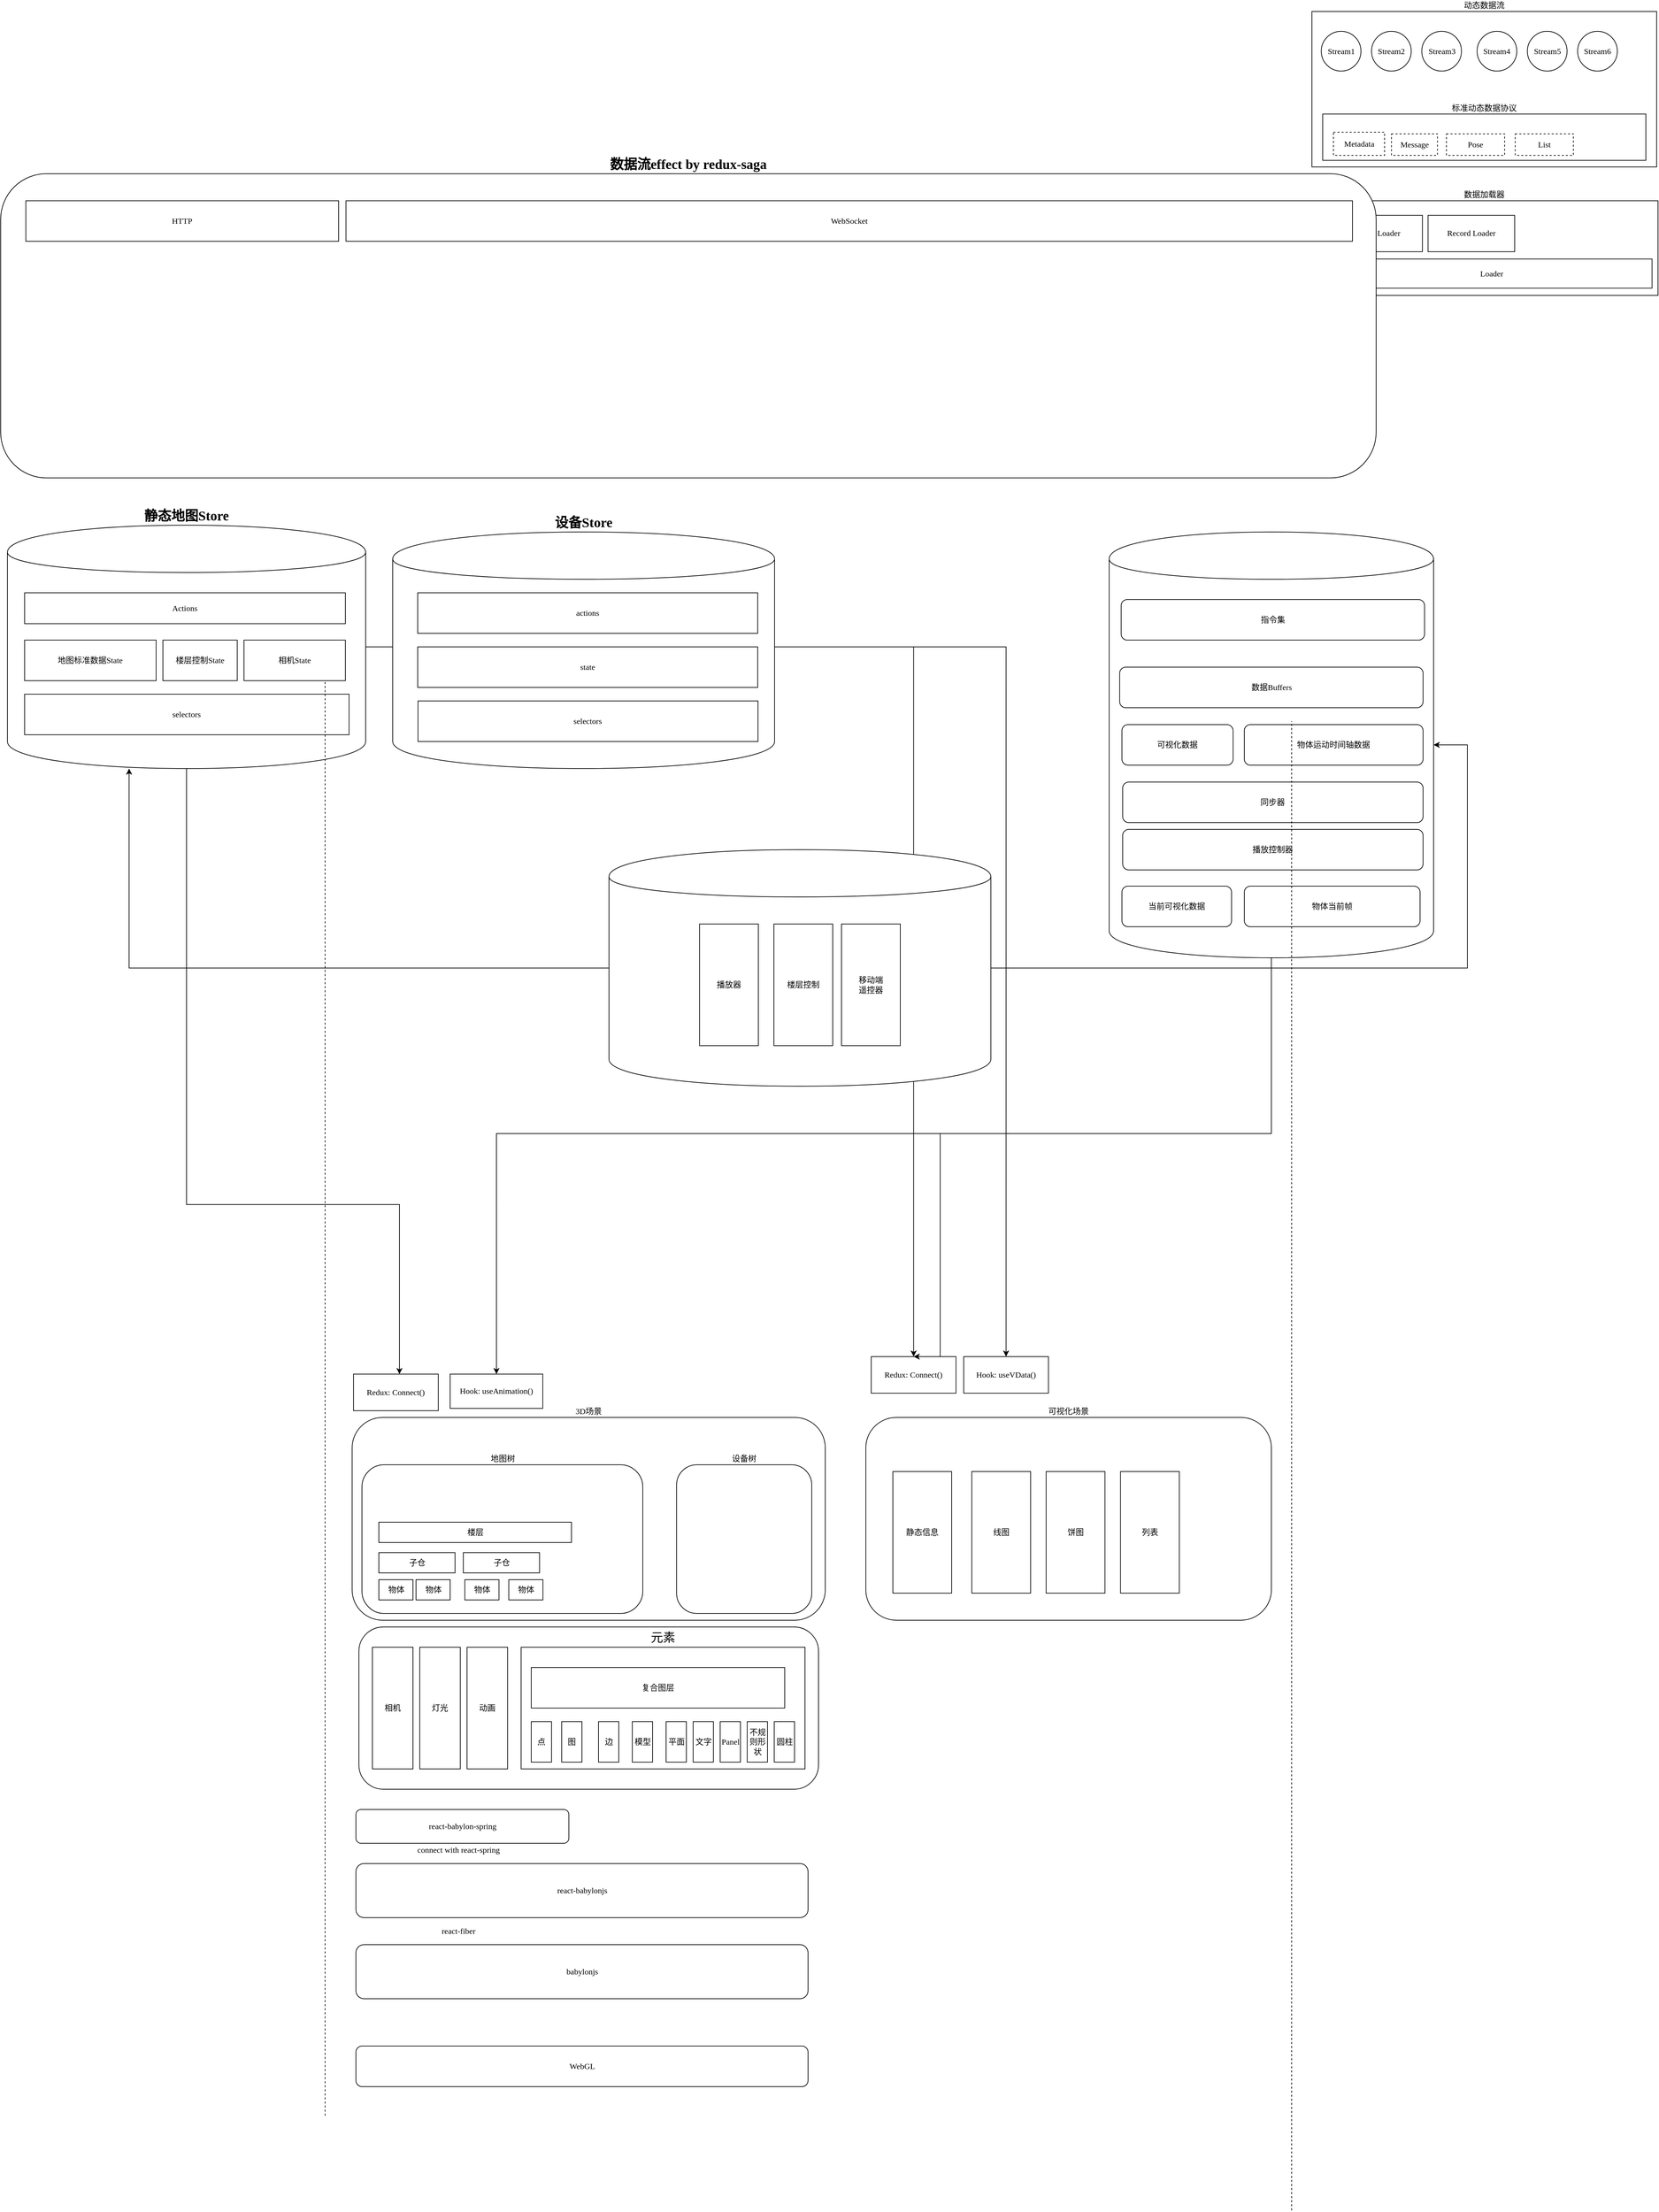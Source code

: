 <mxfile version="12.9.4" type="github">
  <diagram id="kbm905aHLV5Dr9nUJAch" name="Page-1">
    <mxGraphModel dx="4403" dy="3835" grid="1" gridSize="10" guides="1" tooltips="1" connect="1" arrows="1" fold="1" page="1" pageScale="1" pageWidth="827" pageHeight="1169" math="0" shadow="0">
      <root>
        <mxCell id="0" />
        <mxCell id="1" parent="0" />
        <mxCell id="G_mRowMAx6_Zk3fWA19y-172" value="可视化场景" style="rounded=1;whiteSpace=wrap;html=1;labelPosition=center;verticalLabelPosition=top;align=center;verticalAlign=bottom;fontFamily=Verdana;" parent="1" vertex="1">
          <mxGeometry x="340" y="270" width="600" height="300" as="geometry" />
        </mxCell>
        <mxCell id="G_mRowMAx6_Zk3fWA19y-164" value="3D场景" style="rounded=1;whiteSpace=wrap;html=1;labelPosition=center;verticalLabelPosition=top;align=center;verticalAlign=bottom;fontFamily=Verdana;" parent="1" vertex="1">
          <mxGeometry x="-420" y="270" width="700" height="300" as="geometry" />
        </mxCell>
        <mxCell id="G_mRowMAx6_Zk3fWA19y-107" value="地图树" style="rounded=1;whiteSpace=wrap;html=1;labelPosition=center;verticalLabelPosition=top;align=center;verticalAlign=bottom;fontFamily=Verdana;" parent="1" vertex="1">
          <mxGeometry x="-405.5" y="340" width="415.5" height="220" as="geometry" />
        </mxCell>
        <mxCell id="UeCTLoyQdsgvgEPBuvyG-19" value="" style="group;fontFamily=Verdana;" parent="1" vertex="1" connectable="0">
          <mxGeometry x="-490" y="510" width="760" height="310" as="geometry" />
        </mxCell>
        <mxCell id="Kp7RcIrqSu2gTxTqtwUE-7" value="" style="rounded=1;whiteSpace=wrap;html=1;fontFamily=Verdana;" parent="UeCTLoyQdsgvgEPBuvyG-19" vertex="1">
          <mxGeometry x="80" y="70" width="680" height="240" as="geometry" />
        </mxCell>
        <mxCell id="Kp7RcIrqSu2gTxTqtwUE-17" value="相机" style="rounded=0;whiteSpace=wrap;html=1;fontSize=12;fontFamily=Verdana;" parent="UeCTLoyQdsgvgEPBuvyG-19" vertex="1">
          <mxGeometry x="100" y="100" width="60" height="180" as="geometry" />
        </mxCell>
        <mxCell id="Kp7RcIrqSu2gTxTqtwUE-18" value="灯光" style="rounded=0;whiteSpace=wrap;html=1;fontSize=12;fontFamily=Verdana;" parent="UeCTLoyQdsgvgEPBuvyG-19" vertex="1">
          <mxGeometry x="170" y="100" width="60" height="180" as="geometry" />
        </mxCell>
        <mxCell id="Kp7RcIrqSu2gTxTqtwUE-21" value="元素" style="rounded=0;whiteSpace=wrap;html=1;fontSize=18;labelPosition=center;verticalLabelPosition=top;align=center;verticalAlign=bottom;fontFamily=Verdana;" parent="UeCTLoyQdsgvgEPBuvyG-19" vertex="1">
          <mxGeometry x="320" y="100" width="420" height="180" as="geometry" />
        </mxCell>
        <mxCell id="Kp7RcIrqSu2gTxTqtwUE-28" value="图" style="rounded=0;whiteSpace=wrap;html=1;fontSize=12;fontFamily=Verdana;" parent="UeCTLoyQdsgvgEPBuvyG-19" vertex="1">
          <mxGeometry x="380" y="210" width="30" height="60" as="geometry" />
        </mxCell>
        <mxCell id="Kp7RcIrqSu2gTxTqtwUE-29" value="边" style="rounded=0;whiteSpace=wrap;html=1;fontSize=12;fontFamily=Verdana;" parent="UeCTLoyQdsgvgEPBuvyG-19" vertex="1">
          <mxGeometry x="434.5" y="210" width="30" height="60" as="geometry" />
        </mxCell>
        <mxCell id="Kp7RcIrqSu2gTxTqtwUE-32" value="模型" style="rounded=0;whiteSpace=wrap;html=1;fontSize=12;fontFamily=Verdana;" parent="UeCTLoyQdsgvgEPBuvyG-19" vertex="1">
          <mxGeometry x="484.5" y="210" width="30" height="60" as="geometry" />
        </mxCell>
        <mxCell id="Kp7RcIrqSu2gTxTqtwUE-37" value="点" style="rounded=0;whiteSpace=wrap;html=1;fontSize=12;fontFamily=Verdana;" parent="UeCTLoyQdsgvgEPBuvyG-19" vertex="1">
          <mxGeometry x="335" y="210" width="30" height="60" as="geometry" />
        </mxCell>
        <mxCell id="Kp7RcIrqSu2gTxTqtwUE-111" value="动画" style="rounded=0;whiteSpace=wrap;html=1;fontSize=12;fontFamily=Verdana;" parent="UeCTLoyQdsgvgEPBuvyG-19" vertex="1">
          <mxGeometry x="240" y="100" width="60" height="180" as="geometry" />
        </mxCell>
        <mxCell id="G_mRowMAx6_Zk3fWA19y-62" value="平面" style="rounded=0;whiteSpace=wrap;html=1;fontSize=12;fontFamily=Verdana;" parent="UeCTLoyQdsgvgEPBuvyG-19" vertex="1">
          <mxGeometry x="534.5" y="210" width="30" height="60" as="geometry" />
        </mxCell>
        <mxCell id="G_mRowMAx6_Zk3fWA19y-63" value="文字" style="rounded=0;whiteSpace=wrap;html=1;fontSize=12;fontFamily=Verdana;" parent="UeCTLoyQdsgvgEPBuvyG-19" vertex="1">
          <mxGeometry x="574.5" y="210" width="30" height="60" as="geometry" />
        </mxCell>
        <mxCell id="G_mRowMAx6_Zk3fWA19y-81" value="Panel" style="rounded=0;whiteSpace=wrap;html=1;fontSize=12;fontFamily=Verdana;" parent="UeCTLoyQdsgvgEPBuvyG-19" vertex="1">
          <mxGeometry x="614.5" y="210" width="30" height="60" as="geometry" />
        </mxCell>
        <mxCell id="G_mRowMAx6_Zk3fWA19y-82" value="不规则形状" style="rounded=0;whiteSpace=wrap;html=1;fontSize=12;fontFamily=Verdana;" parent="UeCTLoyQdsgvgEPBuvyG-19" vertex="1">
          <mxGeometry x="654.5" y="210" width="30" height="60" as="geometry" />
        </mxCell>
        <mxCell id="G_mRowMAx6_Zk3fWA19y-86" value="复合图层" style="rounded=0;whiteSpace=wrap;html=1;fontSize=12;fontFamily=Verdana;" parent="UeCTLoyQdsgvgEPBuvyG-19" vertex="1">
          <mxGeometry x="335" y="130" width="375" height="60" as="geometry" />
        </mxCell>
        <mxCell id="G_mRowMAx6_Zk3fWA19y-106" value="圆柱" style="rounded=0;whiteSpace=wrap;html=1;fontSize=12;fontFamily=Verdana;" parent="UeCTLoyQdsgvgEPBuvyG-19" vertex="1">
          <mxGeometry x="694.5" y="210" width="30" height="60" as="geometry" />
        </mxCell>
        <mxCell id="G_mRowMAx6_Zk3fWA19y-39" value="react-babylonjs" style="rounded=1;whiteSpace=wrap;html=1;fontFamily=Verdana;" parent="1" vertex="1">
          <mxGeometry x="-414.37" y="930" width="668.87" height="80" as="geometry" />
        </mxCell>
        <mxCell id="G_mRowMAx6_Zk3fWA19y-40" value="react-babylon-spring" style="rounded=1;whiteSpace=wrap;html=1;fontFamily=Verdana;" parent="1" vertex="1">
          <mxGeometry x="-414.37" y="850" width="315" height="50" as="geometry" />
        </mxCell>
        <mxCell id="G_mRowMAx6_Zk3fWA19y-41" value="babylonjs" style="rounded=1;whiteSpace=wrap;html=1;fontFamily=Verdana;" parent="1" vertex="1">
          <mxGeometry x="-414.37" y="1050" width="668.87" height="80" as="geometry" />
        </mxCell>
        <mxCell id="G_mRowMAx6_Zk3fWA19y-43" value="WebGL" style="rounded=1;whiteSpace=wrap;html=1;fontFamily=Verdana;" parent="1" vertex="1">
          <mxGeometry x="-414.37" y="1200" width="668.87" height="60" as="geometry" />
        </mxCell>
        <mxCell id="G_mRowMAx6_Zk3fWA19y-64" value="react-fiber" style="text;html=1;align=center;verticalAlign=middle;resizable=0;points=[];autosize=1;fontFamily=Verdana;" parent="1" vertex="1">
          <mxGeometry x="-303.25" y="1020" width="80" height="20" as="geometry" />
        </mxCell>
        <mxCell id="G_mRowMAx6_Zk3fWA19y-85" value="connect with react-spring" style="text;html=1;align=center;verticalAlign=middle;resizable=0;points=[];autosize=1;fontFamily=Verdana;" parent="1" vertex="1">
          <mxGeometry x="-348.25" y="900" width="170" height="20" as="geometry" />
        </mxCell>
        <mxCell id="Kp7RcIrqSu2gTxTqtwUE-27" value="楼层" style="rounded=0;whiteSpace=wrap;html=1;fontSize=12;fontFamily=Verdana;" parent="1" vertex="1">
          <mxGeometry x="-380.5" y="425" width="285" height="30" as="geometry" />
        </mxCell>
        <mxCell id="Kp7RcIrqSu2gTxTqtwUE-30" value="子仓" style="rounded=0;whiteSpace=wrap;html=1;fontSize=12;fontFamily=Verdana;" parent="1" vertex="1">
          <mxGeometry x="-380.5" y="470" width="112.75" height="30" as="geometry" />
        </mxCell>
        <mxCell id="G_mRowMAx6_Zk3fWA19y-111" value="设备树" style="rounded=1;whiteSpace=wrap;html=1;labelPosition=center;verticalLabelPosition=top;align=center;verticalAlign=bottom;fontFamily=Verdana;" parent="1" vertex="1">
          <mxGeometry x="60" y="340" width="200" height="220" as="geometry" />
        </mxCell>
        <mxCell id="G_mRowMAx6_Zk3fWA19y-113" value="子仓" style="rounded=0;whiteSpace=wrap;html=1;fontSize=12;fontFamily=Verdana;" parent="1" vertex="1">
          <mxGeometry x="-255.5" y="470" width="112.75" height="30" as="geometry" />
        </mxCell>
        <mxCell id="G_mRowMAx6_Zk3fWA19y-140" value="物体" style="rounded=0;whiteSpace=wrap;html=1;fontSize=12;fontFamily=Verdana;" parent="1" vertex="1">
          <mxGeometry x="-380.5" y="510" width="50.5" height="30" as="geometry" />
        </mxCell>
        <mxCell id="G_mRowMAx6_Zk3fWA19y-141" value="物体" style="rounded=0;whiteSpace=wrap;html=1;fontSize=12;fontFamily=Verdana;" parent="1" vertex="1">
          <mxGeometry x="-325.5" y="510" width="50.5" height="30" as="geometry" />
        </mxCell>
        <mxCell id="G_mRowMAx6_Zk3fWA19y-142" value="物体" style="rounded=0;whiteSpace=wrap;html=1;fontSize=12;fontFamily=Verdana;" parent="1" vertex="1">
          <mxGeometry x="-253.25" y="510" width="50.5" height="30" as="geometry" />
        </mxCell>
        <mxCell id="G_mRowMAx6_Zk3fWA19y-144" value="物体" style="rounded=0;whiteSpace=wrap;html=1;fontSize=12;fontFamily=Verdana;" parent="1" vertex="1">
          <mxGeometry x="-188.25" y="510" width="50.5" height="30" as="geometry" />
        </mxCell>
        <mxCell id="G_mRowMAx6_Zk3fWA19y-153" value="" style="group;fontFamily=Verdana;" parent="1" vertex="1" connectable="0">
          <mxGeometry x="-930" y="-1050" width="610" height="360" as="geometry" />
        </mxCell>
        <mxCell id="G_mRowMAx6_Zk3fWA19y-114" value="&lt;div style=&quot;text-align: center&quot;&gt;&lt;b style=&quot;font-size: 20px&quot;&gt;静态地图Store&lt;/b&gt;&lt;br&gt;&lt;/div&gt;" style="shape=cylinder;whiteSpace=wrap;html=1;boundedLbl=1;backgroundOutline=1;labelPosition=center;verticalLabelPosition=top;align=center;verticalAlign=bottom;fontFamily=Verdana;" parent="G_mRowMAx6_Zk3fWA19y-153" vertex="1">
          <mxGeometry width="530" height="360" as="geometry" />
        </mxCell>
        <mxCell id="G_mRowMAx6_Zk3fWA19y-110" value="楼层控制State" style="rounded=0;whiteSpace=wrap;html=1;fontSize=12;fontFamily=Verdana;" parent="G_mRowMAx6_Zk3fWA19y-153" vertex="1">
          <mxGeometry x="230" y="170" width="110" height="60" as="geometry" />
        </mxCell>
        <mxCell id="G_mRowMAx6_Zk3fWA19y-119" value="Actions" style="rounded=0;whiteSpace=wrap;html=1;fontFamily=Verdana;" parent="G_mRowMAx6_Zk3fWA19y-153" vertex="1">
          <mxGeometry x="25.42" y="100" width="474.58" height="45.71" as="geometry" />
        </mxCell>
        <mxCell id="esOJimNZTuqzEGKTnxW6-20" value="地图标准数据State" style="rounded=0;whiteSpace=wrap;html=1;fontFamily=Verdana;" vertex="1" parent="G_mRowMAx6_Zk3fWA19y-153">
          <mxGeometry x="25.42" y="170" width="194.58" height="60" as="geometry" />
        </mxCell>
        <mxCell id="esOJimNZTuqzEGKTnxW6-21" value="相机State" style="rounded=0;whiteSpace=wrap;html=1;fontSize=12;fontFamily=Verdana;" vertex="1" parent="G_mRowMAx6_Zk3fWA19y-153">
          <mxGeometry x="350" y="170" width="150" height="60" as="geometry" />
        </mxCell>
        <mxCell id="esOJimNZTuqzEGKTnxW6-22" value="selectors" style="rounded=0;whiteSpace=wrap;html=1;fontFamily=Verdana;" vertex="1" parent="G_mRowMAx6_Zk3fWA19y-153">
          <mxGeometry x="25.42" y="250" width="480" height="60" as="geometry" />
        </mxCell>
        <mxCell id="G_mRowMAx6_Zk3fWA19y-154" value="" style="group;labelPosition=center;verticalLabelPosition=top;align=center;verticalAlign=bottom;fontFamily=Verdana;" parent="1" vertex="1" connectable="0">
          <mxGeometry x="700" y="-1040" width="480" height="630" as="geometry" />
        </mxCell>
        <mxCell id="G_mRowMAx6_Zk3fWA19y-127" value="&lt;div style=&quot;text-align: center&quot;&gt;&lt;br&gt;&lt;/div&gt;" style="shape=cylinder;whiteSpace=wrap;html=1;boundedLbl=1;backgroundOutline=1;labelPosition=left;verticalLabelPosition=middle;align=right;verticalAlign=middle;fontFamily=Verdana;" parent="G_mRowMAx6_Zk3fWA19y-154" vertex="1">
          <mxGeometry width="480" height="630" as="geometry" />
        </mxCell>
        <mxCell id="G_mRowMAx6_Zk3fWA19y-129" value="数据Buffers" style="rounded=1;whiteSpace=wrap;html=1;fontFamily=Verdana;" parent="G_mRowMAx6_Zk3fWA19y-154" vertex="1">
          <mxGeometry x="15.57" y="200" width="448.87" height="60" as="geometry" />
        </mxCell>
        <mxCell id="G_mRowMAx6_Zk3fWA19y-131" value="物体运动时间轴数据" style="rounded=1;whiteSpace=wrap;html=1;fontFamily=Verdana;" parent="G_mRowMAx6_Zk3fWA19y-154" vertex="1">
          <mxGeometry x="200" y="285" width="264.44" height="60" as="geometry" />
        </mxCell>
        <mxCell id="G_mRowMAx6_Zk3fWA19y-132" value="可视化数据" style="rounded=1;whiteSpace=wrap;html=1;fontFamily=Verdana;" parent="G_mRowMAx6_Zk3fWA19y-154" vertex="1">
          <mxGeometry x="18.9" y="285" width="164.43" height="60" as="geometry" />
        </mxCell>
        <mxCell id="G_mRowMAx6_Zk3fWA19y-135" value="播放控制器" style="rounded=1;whiteSpace=wrap;html=1;fontFamily=Verdana;" parent="G_mRowMAx6_Zk3fWA19y-154" vertex="1">
          <mxGeometry x="20.01" y="440" width="444.43" height="60" as="geometry" />
        </mxCell>
        <mxCell id="G_mRowMAx6_Zk3fWA19y-136" value="当前可视化数据" style="rounded=1;whiteSpace=wrap;html=1;fontFamily=Verdana;" parent="G_mRowMAx6_Zk3fWA19y-154" vertex="1">
          <mxGeometry x="18.9" y="524" width="162.21" height="60" as="geometry" />
        </mxCell>
        <mxCell id="G_mRowMAx6_Zk3fWA19y-137" value="物体当前帧" style="rounded=1;whiteSpace=wrap;html=1;fontFamily=Verdana;" parent="G_mRowMAx6_Zk3fWA19y-154" vertex="1">
          <mxGeometry x="200" y="524" width="260" height="60" as="geometry" />
        </mxCell>
        <mxCell id="G_mRowMAx6_Zk3fWA19y-138" value="指令集" style="rounded=1;whiteSpace=wrap;html=1;fontFamily=Verdana;" parent="G_mRowMAx6_Zk3fWA19y-154" vertex="1">
          <mxGeometry x="17.79" y="100" width="448.87" height="60" as="geometry" />
        </mxCell>
        <mxCell id="OYR4AbBBOLj8Olsny7-R-40" value="同步器" style="rounded=1;whiteSpace=wrap;html=1;fontFamily=Verdana;" parent="G_mRowMAx6_Zk3fWA19y-154" vertex="1">
          <mxGeometry x="20.01" y="370" width="444.43" height="60" as="geometry" />
        </mxCell>
        <mxCell id="G_mRowMAx6_Zk3fWA19y-173" value="静态信息" style="rounded=0;whiteSpace=wrap;html=1;fontFamily=Verdana;" parent="1" vertex="1">
          <mxGeometry x="380" y="350" width="87" height="180" as="geometry" />
        </mxCell>
        <mxCell id="G_mRowMAx6_Zk3fWA19y-176" value="线图" style="rounded=0;whiteSpace=wrap;html=1;fontFamily=Verdana;" parent="1" vertex="1">
          <mxGeometry x="496.8" y="350" width="87" height="180" as="geometry" />
        </mxCell>
        <mxCell id="G_mRowMAx6_Zk3fWA19y-179" value="Hook: useVData()" style="rounded=0;whiteSpace=wrap;html=1;fontFamily=Verdana;" parent="1" vertex="1">
          <mxGeometry x="484.792" y="180.004" width="125.408" height="54.118" as="geometry" />
        </mxCell>
        <mxCell id="G_mRowMAx6_Zk3fWA19y-183" value="Hook: useAnimation()" style="rounded=0;whiteSpace=wrap;html=1;fontFamily=Verdana;" parent="1" vertex="1">
          <mxGeometry x="-275.005" y="205.886" width="137.062" height="50.735" as="geometry" />
        </mxCell>
        <mxCell id="G_mRowMAx6_Zk3fWA19y-184" value="Redux: Connect()" style="rounded=0;whiteSpace=wrap;html=1;fontFamily=Verdana;" parent="1" vertex="1">
          <mxGeometry x="348.002" y="180.004" width="125.408" height="54.118" as="geometry" />
        </mxCell>
        <mxCell id="G_mRowMAx6_Zk3fWA19y-185" value="Redux: Connect()" style="rounded=0;whiteSpace=wrap;html=1;fontFamily=Verdana;" parent="1" vertex="1">
          <mxGeometry x="-417.958" y="205.884" width="125.408" height="54.118" as="geometry" />
        </mxCell>
        <mxCell id="OYR4AbBBOLj8Olsny7-R-14" value="" style="group;fontFamily=Verdana;" parent="1" vertex="1" connectable="0">
          <mxGeometry x="998" y="-1530" width="514" height="140" as="geometry" />
        </mxCell>
        <mxCell id="OYR4AbBBOLj8Olsny7-R-15" value="数据加载器" style="rounded=0;whiteSpace=wrap;html=1;fillColor=#ffffff;fontSize=12;labelPosition=center;verticalLabelPosition=top;align=center;verticalAlign=bottom;fontFamily=Verdana;" parent="OYR4AbBBOLj8Olsny7-R-14" vertex="1">
          <mxGeometry width="514.0" height="140" as="geometry" />
        </mxCell>
        <mxCell id="OYR4AbBBOLj8Olsny7-R-16" value="Online Loader" style="rounded=0;whiteSpace=wrap;html=1;fillColor=#ffffff;fontSize=12;fontFamily=Verdana;" parent="OYR4AbBBOLj8Olsny7-R-14" vertex="1">
          <mxGeometry x="29.774" y="21.538" width="135.709" height="53.846" as="geometry" />
        </mxCell>
        <mxCell id="OYR4AbBBOLj8Olsny7-R-17" value="Record Loader" style="rounded=0;whiteSpace=wrap;html=1;fillColor=#ffffff;fontSize=12;fontFamily=Verdana;" parent="OYR4AbBBOLj8Olsny7-R-14" vertex="1">
          <mxGeometry x="173.795" y="21.538" width="128.187" height="53.846" as="geometry" />
        </mxCell>
        <mxCell id="OYR4AbBBOLj8Olsny7-R-18" value="Loader" style="rounded=0;whiteSpace=wrap;html=1;fillColor=#ffffff;fontSize=12;fontFamily=Verdana;" parent="OYR4AbBBOLj8Olsny7-R-14" vertex="1">
          <mxGeometry x="31.341" y="86.154" width="473.883" height="43.077" as="geometry" />
        </mxCell>
        <mxCell id="OYR4AbBBOLj8Olsny7-R-44" value="列表" style="rounded=0;whiteSpace=wrap;html=1;fontFamily=Verdana;" parent="1" vertex="1">
          <mxGeometry x="716.8" y="350" width="87" height="180" as="geometry" />
        </mxCell>
        <mxCell id="OYR4AbBBOLj8Olsny7-R-48" value="饼图" style="rounded=0;whiteSpace=wrap;html=1;fontFamily=Verdana;" parent="1" vertex="1">
          <mxGeometry x="606.8" y="350" width="87" height="180" as="geometry" />
        </mxCell>
        <mxCell id="OYR4AbBBOLj8Olsny7-R-61" style="edgeStyle=orthogonalEdgeStyle;rounded=0;orthogonalLoop=1;jettySize=auto;html=1;fontFamily=Verdana;" parent="1" target="G_mRowMAx6_Zk3fWA19y-114" edge="1">
          <mxGeometry relative="1" as="geometry">
            <Array as="points">
              <mxPoint x="-750" y="-395" />
            </Array>
            <mxPoint x="-40" y="-394.933" as="sourcePoint" />
          </mxGeometry>
        </mxCell>
        <mxCell id="OYR4AbBBOLj8Olsny7-R-62" style="edgeStyle=orthogonalEdgeStyle;rounded=0;orthogonalLoop=1;jettySize=auto;html=1;fontFamily=Verdana;" parent="1" target="G_mRowMAx6_Zk3fWA19y-127" edge="1">
          <mxGeometry relative="1" as="geometry">
            <Array as="points">
              <mxPoint x="1230" y="-395" />
            </Array>
            <mxPoint x="525" y="-394.933" as="sourcePoint" />
          </mxGeometry>
        </mxCell>
        <mxCell id="OYR4AbBBOLj8Olsny7-R-67" value="" style="endArrow=none;dashed=1;html=1;fontFamily=Verdana;" parent="1" edge="1">
          <mxGeometry width="50" height="50" relative="1" as="geometry">
            <mxPoint x="-460" y="1303" as="sourcePoint" />
            <mxPoint x="-460" y="-820" as="targetPoint" />
          </mxGeometry>
        </mxCell>
        <mxCell id="OYR4AbBBOLj8Olsny7-R-68" value="" style="endArrow=none;dashed=1;html=1;fontFamily=Verdana;" parent="1" edge="1">
          <mxGeometry width="50" height="50" relative="1" as="geometry">
            <mxPoint x="970" y="1443.0" as="sourcePoint" />
            <mxPoint x="970" y="-760" as="targetPoint" />
          </mxGeometry>
        </mxCell>
        <mxCell id="OYR4AbBBOLj8Olsny7-R-69" style="edgeStyle=orthogonalEdgeStyle;rounded=0;orthogonalLoop=1;jettySize=auto;html=1;fontFamily=Verdana;" parent="1" source="G_mRowMAx6_Zk3fWA19y-114" target="G_mRowMAx6_Zk3fWA19y-185" edge="1">
          <mxGeometry relative="1" as="geometry">
            <Array as="points">
              <mxPoint x="-350" y="-45" />
            </Array>
          </mxGeometry>
        </mxCell>
        <mxCell id="OYR4AbBBOLj8Olsny7-R-71" style="edgeStyle=orthogonalEdgeStyle;rounded=0;orthogonalLoop=1;jettySize=auto;html=1;entryX=0.5;entryY=0;entryDx=0;entryDy=0;fontFamily=Verdana;" parent="1" source="G_mRowMAx6_Zk3fWA19y-114" target="G_mRowMAx6_Zk3fWA19y-184" edge="1">
          <mxGeometry relative="1" as="geometry" />
        </mxCell>
        <mxCell id="OYR4AbBBOLj8Olsny7-R-72" style="edgeStyle=orthogonalEdgeStyle;rounded=0;orthogonalLoop=1;jettySize=auto;html=1;entryX=0.5;entryY=0;entryDx=0;entryDy=0;fontFamily=Verdana;" parent="1" source="G_mRowMAx6_Zk3fWA19y-114" target="G_mRowMAx6_Zk3fWA19y-179" edge="1">
          <mxGeometry relative="1" as="geometry" />
        </mxCell>
        <mxCell id="OYR4AbBBOLj8Olsny7-R-78" style="edgeStyle=orthogonalEdgeStyle;rounded=0;orthogonalLoop=1;jettySize=auto;html=1;entryX=0.5;entryY=0;entryDx=0;entryDy=0;fontFamily=Verdana;" parent="1" source="G_mRowMAx6_Zk3fWA19y-127" target="G_mRowMAx6_Zk3fWA19y-183" edge="1">
          <mxGeometry relative="1" as="geometry">
            <Array as="points">
              <mxPoint x="-206" y="-150" />
            </Array>
          </mxGeometry>
        </mxCell>
        <mxCell id="OYR4AbBBOLj8Olsny7-R-79" style="edgeStyle=orthogonalEdgeStyle;rounded=0;orthogonalLoop=1;jettySize=auto;html=1;entryX=0.5;entryY=0;entryDx=0;entryDy=0;fontFamily=Verdana;" parent="1" source="G_mRowMAx6_Zk3fWA19y-127" target="G_mRowMAx6_Zk3fWA19y-184" edge="1">
          <mxGeometry relative="1" as="geometry">
            <Array as="points">
              <mxPoint x="450" y="-150" />
              <mxPoint x="450" y="180" />
            </Array>
          </mxGeometry>
        </mxCell>
        <mxCell id="esOJimNZTuqzEGKTnxW6-3" value="" style="shape=cylinder;whiteSpace=wrap;html=1;boundedLbl=1;backgroundOutline=1;fontFamily=Verdana;" vertex="1" parent="1">
          <mxGeometry x="-40.0" y="-570" width="565" height="350" as="geometry" />
        </mxCell>
        <mxCell id="esOJimNZTuqzEGKTnxW6-6" value="播放器" style="rounded=0;whiteSpace=wrap;html=1;fontFamily=Verdana;" vertex="1" parent="1">
          <mxGeometry x="94.0" y="-460" width="87" height="180" as="geometry" />
        </mxCell>
        <mxCell id="esOJimNZTuqzEGKTnxW6-7" value="楼层控制" style="rounded=0;whiteSpace=wrap;html=1;fontFamily=Verdana;" vertex="1" parent="1">
          <mxGeometry x="204.0" y="-460" width="87" height="180" as="geometry" />
        </mxCell>
        <mxCell id="esOJimNZTuqzEGKTnxW6-8" value="移动端&lt;br&gt;遥控器" style="rounded=0;whiteSpace=wrap;html=1;fontFamily=Verdana;" vertex="1" parent="1">
          <mxGeometry x="304.0" y="-460" width="87" height="180" as="geometry" />
        </mxCell>
        <mxCell id="esOJimNZTuqzEGKTnxW6-19" value="" style="group" vertex="1" connectable="0" parent="1">
          <mxGeometry x="-360" y="-1040" width="565" height="350" as="geometry" />
        </mxCell>
        <mxCell id="esOJimNZTuqzEGKTnxW6-9" value="&lt;font style=&quot;font-size: 20px&quot;&gt;&lt;b&gt;设备Store&lt;/b&gt;&lt;/font&gt;" style="shape=cylinder;whiteSpace=wrap;html=1;boundedLbl=1;backgroundOutline=1;labelPosition=center;verticalLabelPosition=top;align=center;verticalAlign=bottom;fontFamily=Verdana;" vertex="1" parent="esOJimNZTuqzEGKTnxW6-19">
          <mxGeometry width="565" height="350" as="geometry" />
        </mxCell>
        <mxCell id="esOJimNZTuqzEGKTnxW6-16" value="actions" style="rounded=0;whiteSpace=wrap;html=1;fontFamily=Verdana;" vertex="1" parent="esOJimNZTuqzEGKTnxW6-19">
          <mxGeometry x="37" y="90" width="503" height="60" as="geometry" />
        </mxCell>
        <mxCell id="esOJimNZTuqzEGKTnxW6-17" value="state" style="rounded=0;whiteSpace=wrap;html=1;fontFamily=Verdana;" vertex="1" parent="esOJimNZTuqzEGKTnxW6-19">
          <mxGeometry x="37" y="170" width="503" height="60" as="geometry" />
        </mxCell>
        <mxCell id="esOJimNZTuqzEGKTnxW6-18" value="selectors" style="rounded=0;whiteSpace=wrap;html=1;fontFamily=Verdana;" vertex="1" parent="esOJimNZTuqzEGKTnxW6-19">
          <mxGeometry x="37.45" y="250" width="503" height="60" as="geometry" />
        </mxCell>
        <mxCell id="OYR4AbBBOLj8Olsny7-R-13" value="" style="group;fontFamily=Verdana;" parent="1" vertex="1" connectable="0">
          <mxGeometry x="1000" y="-1810" width="510" height="230" as="geometry" />
        </mxCell>
        <mxCell id="G_mRowMAx6_Zk3fWA19y-187" value="动态数据流" style="rounded=0;whiteSpace=wrap;html=1;fillColor=#ffffff;fontSize=12;labelPosition=center;verticalLabelPosition=top;align=center;verticalAlign=bottom;fontFamily=Verdana;" parent="OYR4AbBBOLj8Olsny7-R-13" vertex="1">
          <mxGeometry width="510" height="230" as="geometry" />
        </mxCell>
        <mxCell id="G_mRowMAx6_Zk3fWA19y-188" value="Stream1" style="ellipse;whiteSpace=wrap;html=1;aspect=fixed;fontFamily=Verdana;" parent="OYR4AbBBOLj8Olsny7-R-13" vertex="1">
          <mxGeometry x="13.812" y="29.362" width="58.723" height="58.723" as="geometry" />
        </mxCell>
        <mxCell id="G_mRowMAx6_Zk3fWA19y-189" value="Stream2" style="ellipse;whiteSpace=wrap;html=1;aspect=fixed;fontFamily=Verdana;" parent="OYR4AbBBOLj8Olsny7-R-13" vertex="1">
          <mxGeometry x="88.188" y="29.362" width="58.723" height="58.723" as="geometry" />
        </mxCell>
        <mxCell id="G_mRowMAx6_Zk3fWA19y-190" value="Stream3" style="ellipse;whiteSpace=wrap;html=1;aspect=fixed;fontFamily=Verdana;" parent="OYR4AbBBOLj8Olsny7-R-13" vertex="1">
          <mxGeometry x="162.562" y="29.362" width="58.723" height="58.723" as="geometry" />
        </mxCell>
        <mxCell id="OYR4AbBBOLj8Olsny7-R-1" value="" style="group;fontFamily=Verdana;" parent="OYR4AbBBOLj8Olsny7-R-13" vertex="1" connectable="0">
          <mxGeometry x="15.938" y="112.553" width="478.125" height="117.447" as="geometry" />
        </mxCell>
        <mxCell id="UeCTLoyQdsgvgEPBuvyG-13" value="" style="group;fontFamily=Verdana;" parent="OYR4AbBBOLj8Olsny7-R-1" vertex="1" connectable="0">
          <mxGeometry y="9.787" width="478.125" height="107.66" as="geometry" />
        </mxCell>
        <mxCell id="UeCTLoyQdsgvgEPBuvyG-3" value="标准动态数据协议" style="rounded=0;whiteSpace=wrap;html=1;fillColor=#ffffff;fontSize=12;labelPosition=center;verticalLabelPosition=top;align=center;verticalAlign=bottom;fontFamily=Verdana;" parent="UeCTLoyQdsgvgEPBuvyG-13" vertex="1">
          <mxGeometry y="29.362" width="478.125" height="68.511" as="geometry" />
        </mxCell>
        <mxCell id="Kp7RcIrqSu2gTxTqtwUE-86" value="Metadata" style="rounded=0;whiteSpace=wrap;html=1;fillColor=#ffffff;fontSize=12;dashed=1;fontFamily=Verdana;" parent="UeCTLoyQdsgvgEPBuvyG-13" vertex="1">
          <mxGeometry x="15.89" y="56.277" width="75.666" height="34.255" as="geometry" />
        </mxCell>
        <mxCell id="Kp7RcIrqSu2gTxTqtwUE-87" value="Message" style="rounded=0;whiteSpace=wrap;html=1;dashed=1;fillColor=#ffffff;fontSize=12;labelPosition=center;verticalLabelPosition=middle;align=center;verticalAlign=middle;fontFamily=Verdana;" parent="UeCTLoyQdsgvgEPBuvyG-13" vertex="1">
          <mxGeometry x="101.729" y="58.723" width="68.057" height="31.809" as="geometry" />
        </mxCell>
        <mxCell id="OYR4AbBBOLj8Olsny7-R-2" value="Pose" style="rounded=0;whiteSpace=wrap;html=1;dashed=1;fillColor=#ffffff;fontSize=12;labelPosition=center;verticalLabelPosition=middle;align=center;verticalAlign=middle;fontFamily=Verdana;" parent="UeCTLoyQdsgvgEPBuvyG-13" vertex="1">
          <mxGeometry x="183.107" y="58.723" width="86.062" height="31.809" as="geometry" />
        </mxCell>
        <mxCell id="OYR4AbBBOLj8Olsny7-R-9" value="List" style="rounded=0;whiteSpace=wrap;html=1;dashed=1;fillColor=#ffffff;fontSize=12;labelPosition=center;verticalLabelPosition=middle;align=center;verticalAlign=middle;fontFamily=Verdana;" parent="UeCTLoyQdsgvgEPBuvyG-13" vertex="1">
          <mxGeometry x="284.836" y="58.723" width="86.062" height="31.809" as="geometry" />
        </mxCell>
        <mxCell id="OYR4AbBBOLj8Olsny7-R-10" value="Stream4" style="ellipse;whiteSpace=wrap;html=1;aspect=fixed;fontFamily=Verdana;" parent="OYR4AbBBOLj8Olsny7-R-13" vertex="1">
          <mxGeometry x="244.375" y="29.362" width="58.723" height="58.723" as="geometry" />
        </mxCell>
        <mxCell id="OYR4AbBBOLj8Olsny7-R-11" value="Stream5" style="ellipse;whiteSpace=wrap;html=1;aspect=fixed;fontFamily=Verdana;" parent="OYR4AbBBOLj8Olsny7-R-13" vertex="1">
          <mxGeometry x="318.75" y="29.362" width="58.723" height="58.723" as="geometry" />
        </mxCell>
        <mxCell id="OYR4AbBBOLj8Olsny7-R-12" value="Stream6" style="ellipse;whiteSpace=wrap;html=1;aspect=fixed;fontFamily=Verdana;" parent="OYR4AbBBOLj8Olsny7-R-13" vertex="1">
          <mxGeometry x="393.125" y="29.362" width="58.723" height="58.723" as="geometry" />
        </mxCell>
        <mxCell id="esOJimNZTuqzEGKTnxW6-34" value="&lt;span style=&quot;font-size: 20px&quot;&gt;&lt;b&gt;数据流effect by redux-saga&lt;br&gt;&lt;/b&gt;&lt;/span&gt;" style="rounded=1;whiteSpace=wrap;html=1;fontFamily=Verdana;labelPosition=center;verticalLabelPosition=top;align=center;verticalAlign=bottom;" vertex="1" parent="1">
          <mxGeometry x="-940" y="-1570" width="2035" height="450" as="geometry" />
        </mxCell>
        <mxCell id="esOJimNZTuqzEGKTnxW6-35" value="HTTP" style="rounded=0;whiteSpace=wrap;html=1;fontFamily=Verdana;" vertex="1" parent="1">
          <mxGeometry x="-902.75" y="-1530" width="462.75" height="60" as="geometry" />
        </mxCell>
        <mxCell id="esOJimNZTuqzEGKTnxW6-38" value="WebSocket" style="rounded=0;whiteSpace=wrap;html=1;fontFamily=Verdana;" vertex="1" parent="1">
          <mxGeometry x="-429.12" y="-1530" width="1489.12" height="60" as="geometry" />
        </mxCell>
      </root>
    </mxGraphModel>
  </diagram>
</mxfile>
